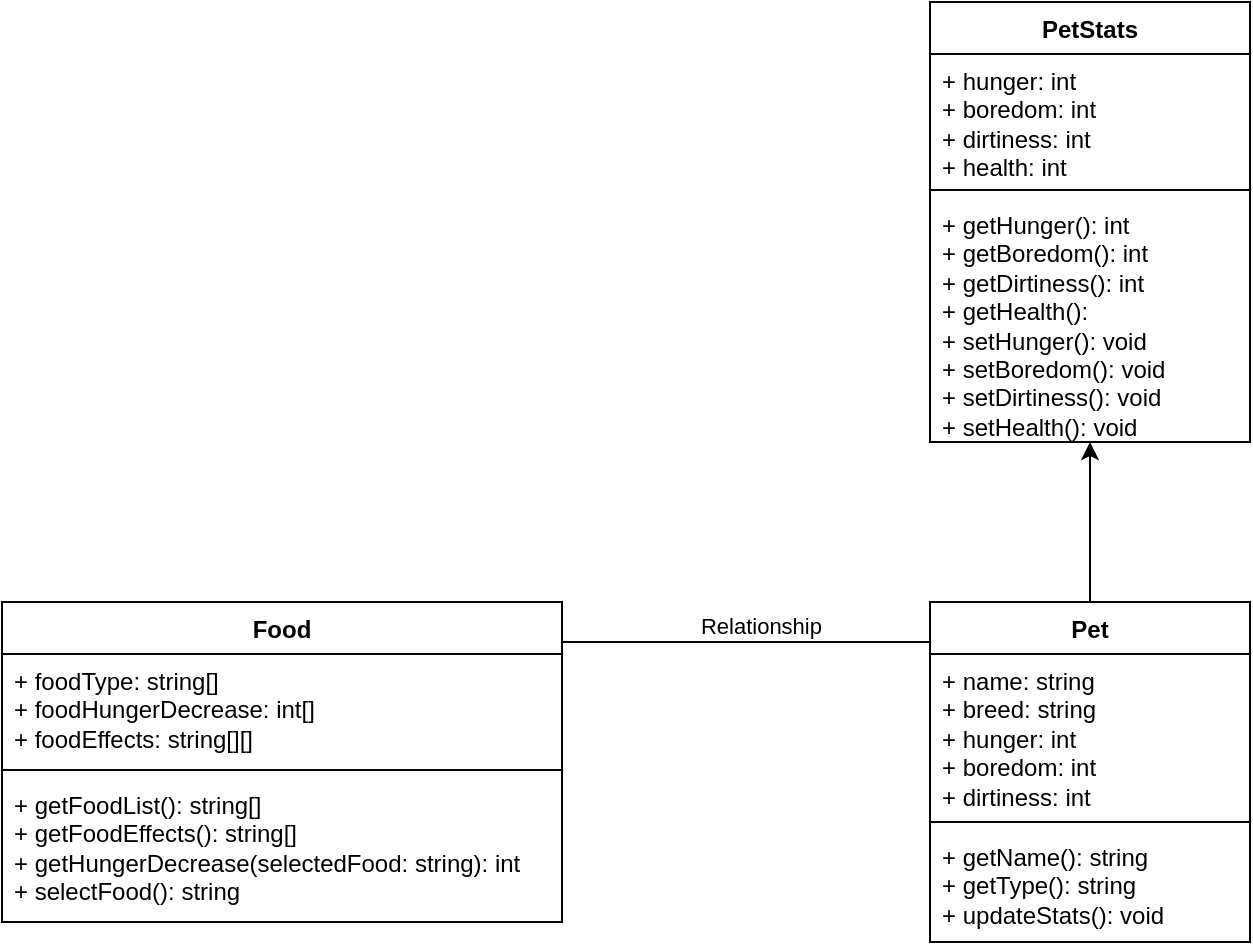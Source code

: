 <mxfile version="26.0.9">
  <diagram id="C5RBs43oDa-KdzZeNtuy" name="Page-1">
    <mxGraphModel dx="1098" dy="988" grid="1" gridSize="10" guides="1" tooltips="1" connect="1" arrows="1" fold="1" page="1" pageScale="1" pageWidth="827" pageHeight="1169" math="0" shadow="0">
      <root>
        <mxCell id="WIyWlLk6GJQsqaUBKTNV-0" />
        <mxCell id="WIyWlLk6GJQsqaUBKTNV-1" parent="WIyWlLk6GJQsqaUBKTNV-0" />
        <mxCell id="GLzoOwZDN7FR2L7_pklB-4" value="Pet" style="swimlane;fontStyle=1;align=center;verticalAlign=top;childLayout=stackLayout;horizontal=1;startSize=26;horizontalStack=0;resizeParent=1;resizeParentMax=0;resizeLast=0;collapsible=1;marginBottom=0;whiteSpace=wrap;html=1;" parent="WIyWlLk6GJQsqaUBKTNV-1" vertex="1">
          <mxGeometry x="504" y="360" width="160" height="170" as="geometry" />
        </mxCell>
        <mxCell id="GLzoOwZDN7FR2L7_pklB-5" value="+ name: string&lt;div&gt;+ breed: string&lt;/div&gt;&lt;div&gt;+ hunger: int&lt;/div&gt;&lt;div&gt;+ boredom: int&lt;/div&gt;&lt;div&gt;+ dirtiness: int&lt;/div&gt;" style="text;strokeColor=none;fillColor=none;align=left;verticalAlign=top;spacingLeft=4;spacingRight=4;overflow=hidden;rotatable=0;points=[[0,0.5],[1,0.5]];portConstraint=eastwest;whiteSpace=wrap;html=1;" parent="GLzoOwZDN7FR2L7_pklB-4" vertex="1">
          <mxGeometry y="26" width="160" height="80" as="geometry" />
        </mxCell>
        <mxCell id="GLzoOwZDN7FR2L7_pklB-6" value="" style="line;strokeWidth=1;fillColor=none;align=left;verticalAlign=middle;spacingTop=-1;spacingLeft=3;spacingRight=3;rotatable=0;labelPosition=right;points=[];portConstraint=eastwest;strokeColor=inherit;" parent="GLzoOwZDN7FR2L7_pklB-4" vertex="1">
          <mxGeometry y="106" width="160" height="8" as="geometry" />
        </mxCell>
        <mxCell id="GLzoOwZDN7FR2L7_pklB-7" value="+ getName(): string&lt;div&gt;+ getType(): string&lt;/div&gt;&lt;div&gt;+ updateStats(): void&lt;span style=&quot;background-color: transparent; color: light-dark(rgb(0, 0, 0), rgb(255, 255, 255));&quot;&gt;&amp;nbsp;&lt;/span&gt;&lt;/div&gt;" style="text;strokeColor=none;fillColor=none;align=left;verticalAlign=top;spacingLeft=4;spacingRight=4;overflow=hidden;rotatable=0;points=[[0,0.5],[1,0.5]];portConstraint=eastwest;whiteSpace=wrap;html=1;" parent="GLzoOwZDN7FR2L7_pklB-4" vertex="1">
          <mxGeometry y="114" width="160" height="56" as="geometry" />
        </mxCell>
        <mxCell id="GLzoOwZDN7FR2L7_pklB-9" value="Food" style="swimlane;fontStyle=1;align=center;verticalAlign=top;childLayout=stackLayout;horizontal=1;startSize=26;horizontalStack=0;resizeParent=1;resizeParentMax=0;resizeLast=0;collapsible=1;marginBottom=0;whiteSpace=wrap;html=1;" parent="WIyWlLk6GJQsqaUBKTNV-1" vertex="1">
          <mxGeometry x="40" y="360" width="280" height="160" as="geometry" />
        </mxCell>
        <mxCell id="GLzoOwZDN7FR2L7_pklB-11" value="+ foodType: string[]&lt;div&gt;+ foodHungerDecrease: int[]&lt;/div&gt;&lt;div&gt;+ foodEffects: string[][]&lt;/div&gt;" style="text;strokeColor=none;fillColor=none;align=left;verticalAlign=top;spacingLeft=4;spacingRight=4;overflow=hidden;rotatable=0;points=[[0,0.5],[1,0.5]];portConstraint=eastwest;whiteSpace=wrap;html=1;" parent="GLzoOwZDN7FR2L7_pklB-9" vertex="1">
          <mxGeometry y="26" width="280" height="54" as="geometry" />
        </mxCell>
        <mxCell id="GLzoOwZDN7FR2L7_pklB-12" value="" style="line;strokeWidth=1;fillColor=none;align=left;verticalAlign=middle;spacingTop=-1;spacingLeft=3;spacingRight=3;rotatable=0;labelPosition=right;points=[];portConstraint=eastwest;strokeColor=inherit;" parent="GLzoOwZDN7FR2L7_pklB-9" vertex="1">
          <mxGeometry y="80" width="280" height="8" as="geometry" />
        </mxCell>
        <mxCell id="GLzoOwZDN7FR2L7_pklB-13" value="+ getFoodList(): string[]&lt;div&gt;+ getFoodEffects(): string[]&lt;/div&gt;&lt;div&gt;+ getHungerDecrease(selectedFood: string): int&lt;/div&gt;&lt;div&gt;+ selectFood(): string&lt;br&gt;&lt;/div&gt;" style="text;strokeColor=none;fillColor=none;align=left;verticalAlign=top;spacingLeft=4;spacingRight=4;overflow=hidden;rotatable=0;points=[[0,0.5],[1,0.5]];portConstraint=eastwest;whiteSpace=wrap;html=1;" parent="GLzoOwZDN7FR2L7_pklB-9" vertex="1">
          <mxGeometry y="88" width="280" height="72" as="geometry" />
        </mxCell>
        <mxCell id="GLzoOwZDN7FR2L7_pklB-14" value="PetStats" style="swimlane;fontStyle=1;align=center;verticalAlign=top;childLayout=stackLayout;horizontal=1;startSize=26;horizontalStack=0;resizeParent=1;resizeParentMax=0;resizeLast=0;collapsible=1;marginBottom=0;whiteSpace=wrap;html=1;" parent="WIyWlLk6GJQsqaUBKTNV-1" vertex="1">
          <mxGeometry x="504" y="60" width="160" height="220" as="geometry" />
        </mxCell>
        <mxCell id="GLzoOwZDN7FR2L7_pklB-15" value="&lt;div&gt;+ hunger: int&lt;/div&gt;&lt;div&gt;+ boredom: int&lt;/div&gt;&lt;div&gt;+ dirtiness: int&lt;/div&gt;&lt;div&gt;+ health: int&lt;/div&gt;" style="text;strokeColor=none;fillColor=none;align=left;verticalAlign=top;spacingLeft=4;spacingRight=4;overflow=hidden;rotatable=0;points=[[0,0.5],[1,0.5]];portConstraint=eastwest;whiteSpace=wrap;html=1;" parent="GLzoOwZDN7FR2L7_pklB-14" vertex="1">
          <mxGeometry y="26" width="160" height="64" as="geometry" />
        </mxCell>
        <mxCell id="GLzoOwZDN7FR2L7_pklB-16" value="" style="line;strokeWidth=1;fillColor=none;align=left;verticalAlign=middle;spacingTop=-1;spacingLeft=3;spacingRight=3;rotatable=0;labelPosition=right;points=[];portConstraint=eastwest;strokeColor=inherit;" parent="GLzoOwZDN7FR2L7_pklB-14" vertex="1">
          <mxGeometry y="90" width="160" height="8" as="geometry" />
        </mxCell>
        <mxCell id="GLzoOwZDN7FR2L7_pklB-17" value="&lt;div&gt;+ getHunger(): int&lt;/div&gt;&lt;div&gt;+ getBoredom(): int&lt;/div&gt;&lt;div&gt;+ getDirtiness(): int&lt;/div&gt;&lt;div&gt;+ getHealth():&lt;/div&gt;&lt;div&gt;+ setHunger(): void&lt;/div&gt;&lt;div&gt;+ setBoredom(): void&lt;/div&gt;&lt;div&gt;+ setDirtiness(): void&lt;/div&gt;&lt;div&gt;+ setHealth(): void&lt;/div&gt;" style="text;strokeColor=none;fillColor=none;align=left;verticalAlign=top;spacingLeft=4;spacingRight=4;overflow=hidden;rotatable=0;points=[[0,0.5],[1,0.5]];portConstraint=eastwest;whiteSpace=wrap;html=1;" parent="GLzoOwZDN7FR2L7_pklB-14" vertex="1">
          <mxGeometry y="98" width="160" height="122" as="geometry" />
        </mxCell>
        <mxCell id="GLzoOwZDN7FR2L7_pklB-26" style="edgeStyle=orthogonalEdgeStyle;rounded=0;orthogonalLoop=1;jettySize=auto;html=1;entryX=0.5;entryY=1;entryDx=0;entryDy=0;entryPerimeter=0;" parent="WIyWlLk6GJQsqaUBKTNV-1" source="GLzoOwZDN7FR2L7_pklB-4" target="GLzoOwZDN7FR2L7_pklB-17" edge="1">
          <mxGeometry relative="1" as="geometry" />
        </mxCell>
        <mxCell id="GLzoOwZDN7FR2L7_pklB-36" value="" style="endArrow=none;html=1;edgeStyle=orthogonalEdgeStyle;rounded=0;" parent="WIyWlLk6GJQsqaUBKTNV-1" edge="1">
          <mxGeometry relative="1" as="geometry">
            <mxPoint x="380" y="380" as="sourcePoint" />
            <mxPoint x="504" y="380" as="targetPoint" />
            <Array as="points">
              <mxPoint x="320" y="380" />
              <mxPoint x="320" y="380" />
            </Array>
          </mxGeometry>
        </mxCell>
        <mxCell id="GLzoOwZDN7FR2L7_pklB-38" value="Relationship" style="edgeLabel;resizable=0;html=1;align=right;verticalAlign=bottom;" parent="GLzoOwZDN7FR2L7_pklB-36" connectable="0" vertex="1">
          <mxGeometry x="1" relative="1" as="geometry">
            <mxPoint x="-54" as="offset" />
          </mxGeometry>
        </mxCell>
      </root>
    </mxGraphModel>
  </diagram>
</mxfile>
